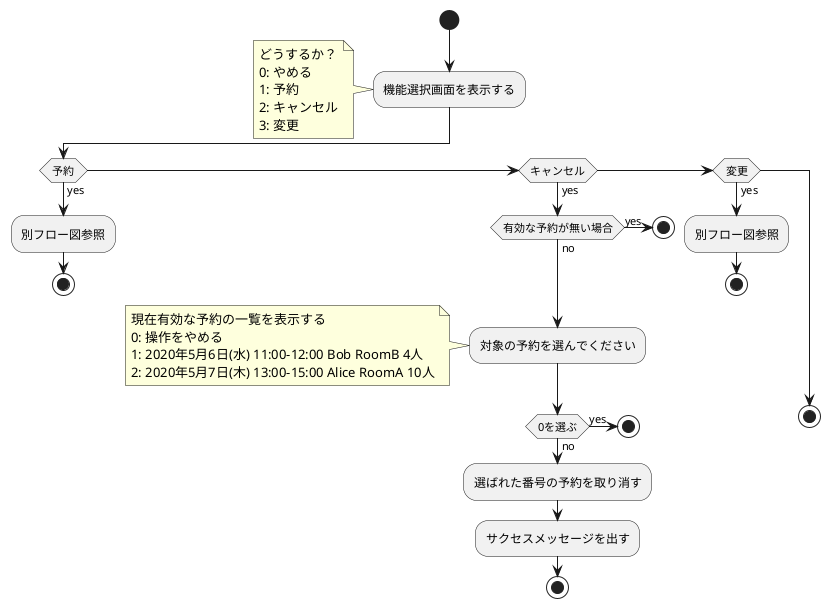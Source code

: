 @startuml

title 業務フロー図 - 会議室を予約してから使い終わるまで


top to bottom direction

@startuml
start
:機能選択画面を表示する;
note left
どうするか？
0: やめる
1: 予約
2: キャンセル
3: 変更
end note

if (予約) then (yes)
  :別フロー図参照;
  stop
elseif (キャンセル) then (yes)
  if (有効な予約が無い場合) then (yes)
    stop
  else (no)
  endif
  :対象の予約を選んでください;
  note left
  現在有効な予約の一覧を表示する
  0: 操作をやめる
  1: 2020年5月6日(水) 11:00-12:00 Bob RoomB 4人
  2: 2020年5月7日(木) 13:00-15:00 Alice RoomA 10人
  end note
  if (0を選ぶ) then (yes)
    stop
  else (no)
    :選ばれた番号の予約を取り消す;
    :サクセスメッセージを出す;
    stop
  endif
elseif (変更) then (yes)
  :別フロー図参照;
  stop
  else
  stop
endif
@enduml

